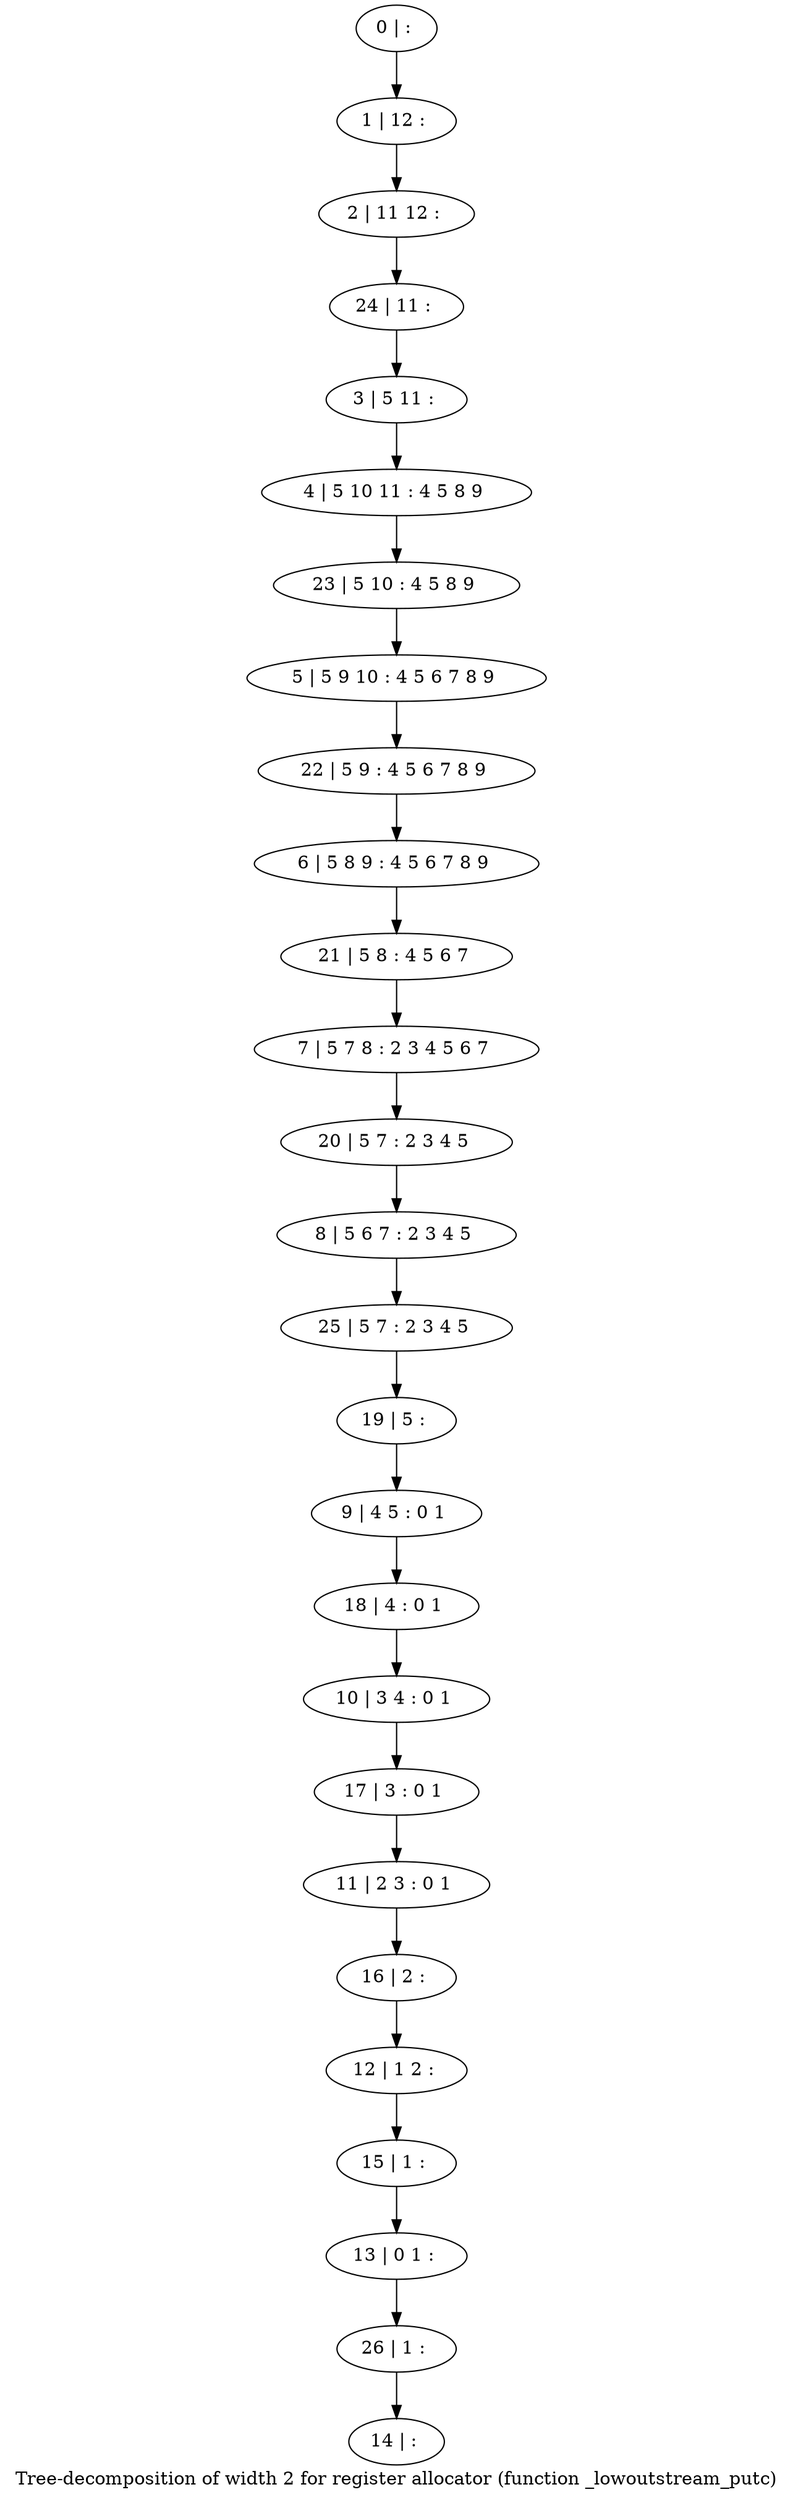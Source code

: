 digraph G {
graph [label="Tree-decomposition of width 2 for register allocator (function _lowoutstream_putc)"]
0[label="0 | : "];
1[label="1 | 12 : "];
2[label="2 | 11 12 : "];
3[label="3 | 5 11 : "];
4[label="4 | 5 10 11 : 4 5 8 9 "];
5[label="5 | 5 9 10 : 4 5 6 7 8 9 "];
6[label="6 | 5 8 9 : 4 5 6 7 8 9 "];
7[label="7 | 5 7 8 : 2 3 4 5 6 7 "];
8[label="8 | 5 6 7 : 2 3 4 5 "];
9[label="9 | 4 5 : 0 1 "];
10[label="10 | 3 4 : 0 1 "];
11[label="11 | 2 3 : 0 1 "];
12[label="12 | 1 2 : "];
13[label="13 | 0 1 : "];
14[label="14 | : "];
15[label="15 | 1 : "];
16[label="16 | 2 : "];
17[label="17 | 3 : 0 1 "];
18[label="18 | 4 : 0 1 "];
19[label="19 | 5 : "];
20[label="20 | 5 7 : 2 3 4 5 "];
21[label="21 | 5 8 : 4 5 6 7 "];
22[label="22 | 5 9 : 4 5 6 7 8 9 "];
23[label="23 | 5 10 : 4 5 8 9 "];
24[label="24 | 11 : "];
25[label="25 | 5 7 : 2 3 4 5 "];
26[label="26 | 1 : "];
0->1 ;
1->2 ;
3->4 ;
15->13 ;
12->15 ;
16->12 ;
11->16 ;
17->11 ;
10->17 ;
18->10 ;
9->18 ;
19->9 ;
20->8 ;
7->20 ;
21->7 ;
6->21 ;
22->6 ;
5->22 ;
23->5 ;
4->23 ;
24->3 ;
2->24 ;
25->19 ;
8->25 ;
26->14 ;
13->26 ;
}
